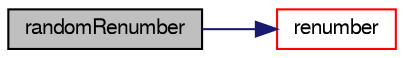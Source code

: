 digraph "randomRenumber"
{
  bgcolor="transparent";
  edge [fontname="FreeSans",fontsize="10",labelfontname="FreeSans",labelfontsize="10"];
  node [fontname="FreeSans",fontsize="10",shape=record];
  rankdir="LR";
  Node0 [label="randomRenumber",height=0.2,width=0.4,color="black", fillcolor="grey75", style="filled", fontcolor="black"];
  Node0 -> Node1 [color="midnightblue",fontsize="10",style="solid",fontname="FreeSans"];
  Node1 [label="renumber",height=0.2,width=0.4,color="red",URL="$a29210.html#abdaab0ecd06e1b35a275812665bd2da0",tooltip="Return the order in which cells need to be visited, i.e. "];
}
